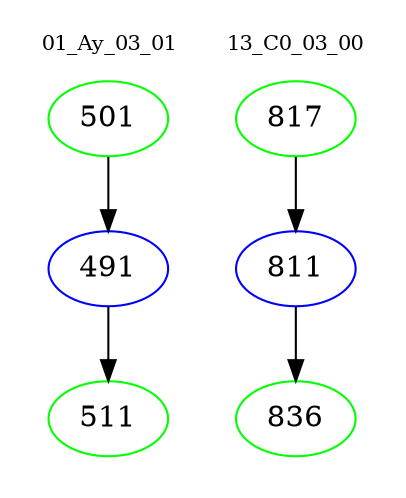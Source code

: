 digraph{
subgraph cluster_0 {
color = white
label = "01_Ay_03_01";
fontsize=10;
T0_501 [label="501", color="green"]
T0_501 -> T0_491 [color="black"]
T0_491 [label="491", color="blue"]
T0_491 -> T0_511 [color="black"]
T0_511 [label="511", color="green"]
}
subgraph cluster_1 {
color = white
label = "13_C0_03_00";
fontsize=10;
T1_817 [label="817", color="green"]
T1_817 -> T1_811 [color="black"]
T1_811 [label="811", color="blue"]
T1_811 -> T1_836 [color="black"]
T1_836 [label="836", color="green"]
}
}
